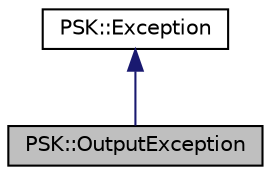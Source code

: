 digraph "PSK::OutputException"
{
 // INTERACTIVE_SVG=YES
 // LATEX_PDF_SIZE
  edge [fontname="Helvetica",fontsize="10",labelfontname="Helvetica",labelfontsize="10"];
  node [fontname="Helvetica",fontsize="10",shape=record];
  Node1 [label="PSK::OutputException",height=0.2,width=0.4,color="black", fillcolor="grey75", style="filled", fontcolor="black",tooltip="class for handling IO exception"];
  Node2 -> Node1 [dir="back",color="midnightblue",fontsize="10",style="solid",fontname="Helvetica"];
  Node2 [label="PSK::Exception",height=0.2,width=0.4,color="black", fillcolor="white", style="filled",URL="$de/d63/class_p_s_k_1_1_exception.html",tooltip=" "];
}
